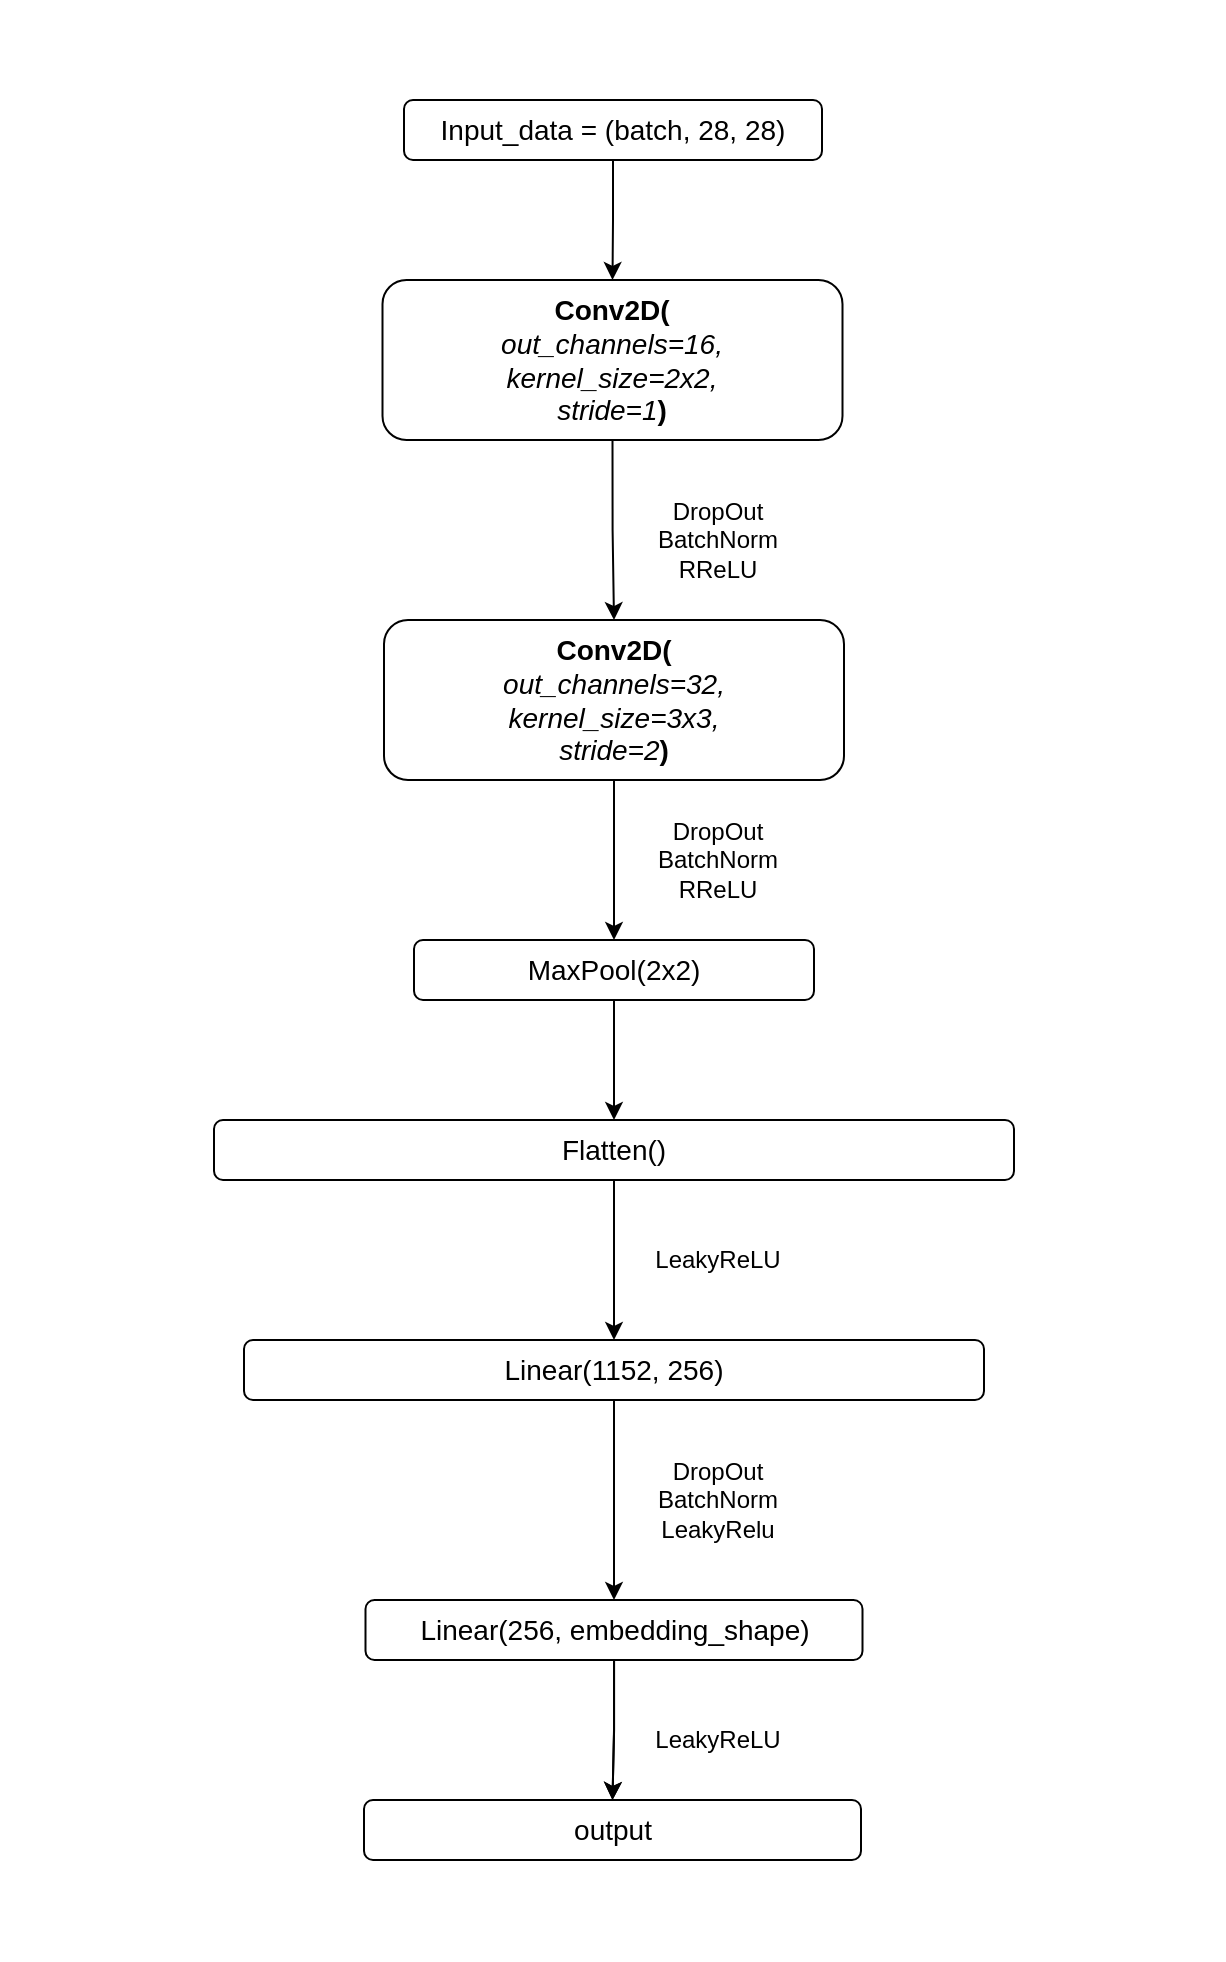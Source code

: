 <mxfile version="25.0.3">
  <diagram name="Страница — 1" id="6RRGArd5ejupmYxC7On3">
    <mxGraphModel dx="2275" dy="1148" grid="1" gridSize="10" guides="1" tooltips="1" connect="1" arrows="1" fold="1" page="1" pageScale="1" pageWidth="827" pageHeight="1169" math="0" shadow="0">
      <root>
        <mxCell id="0" />
        <mxCell id="1" parent="0" />
        <mxCell id="istmoqi0lhrLaOZ3RUV9-29" value="" style="rounded=0;whiteSpace=wrap;html=1;strokeColor=none;" vertex="1" parent="1">
          <mxGeometry x="107.75" y="40" width="611" height="980" as="geometry" />
        </mxCell>
        <mxCell id="istmoqi0lhrLaOZ3RUV9-6" style="edgeStyle=orthogonalEdgeStyle;rounded=0;orthogonalLoop=1;jettySize=auto;html=1;exitX=0.5;exitY=1;exitDx=0;exitDy=0;entryX=0.5;entryY=0;entryDx=0;entryDy=0;" edge="1" parent="1" source="istmoqi0lhrLaOZ3RUV9-1" target="istmoqi0lhrLaOZ3RUV9-23">
          <mxGeometry relative="1" as="geometry">
            <mxPoint x="413.255" y="290.0" as="targetPoint" />
          </mxGeometry>
        </mxCell>
        <mxCell id="istmoqi0lhrLaOZ3RUV9-1" value="&lt;div style=&quot;&quot;&gt;&lt;font style=&quot;font-size: 14px;&quot;&gt;&lt;b style=&quot;background-color: initial;&quot;&gt;Conv2D&lt;/b&gt;&lt;span style=&quot;background-color: initial;&quot;&gt;&lt;b&gt;(&lt;/b&gt;&lt;/span&gt;&lt;/font&gt;&lt;/div&gt;&lt;div style=&quot;&quot;&gt;&lt;i&gt;&lt;font style=&quot;font-size: 14px;&quot;&gt;out_channels=16,&lt;/font&gt;&lt;/i&gt;&lt;/div&gt;&lt;div style=&quot;&quot;&gt;&lt;i&gt;&lt;font style=&quot;font-size: 14px;&quot;&gt;kernel_size=2x2,&lt;/font&gt;&lt;/i&gt;&lt;/div&gt;&lt;div style=&quot;&quot;&gt;&lt;font style=&quot;font-size: 14px;&quot;&gt;&lt;i style=&quot;&quot;&gt;stride=1&lt;/i&gt;&lt;span style=&quot;background-color: initial;&quot;&gt;&lt;b style=&quot;&quot;&gt;)&lt;/b&gt;&lt;/span&gt;&lt;/font&gt;&lt;/div&gt;" style="rounded=1;whiteSpace=wrap;html=1;" vertex="1" parent="1">
          <mxGeometry x="298.25" y="180" width="230" height="80" as="geometry" />
        </mxCell>
        <mxCell id="istmoqi0lhrLaOZ3RUV9-3" style="edgeStyle=orthogonalEdgeStyle;rounded=0;orthogonalLoop=1;jettySize=auto;html=1;exitX=0.5;exitY=1;exitDx=0;exitDy=0;entryX=0.5;entryY=0;entryDx=0;entryDy=0;" edge="1" parent="1" source="istmoqi0lhrLaOZ3RUV9-2" target="istmoqi0lhrLaOZ3RUV9-1">
          <mxGeometry relative="1" as="geometry" />
        </mxCell>
        <mxCell id="istmoqi0lhrLaOZ3RUV9-2" value="&lt;font style=&quot;font-size: 14px;&quot;&gt;Input_data = (batch, 28, 28)&lt;/font&gt;" style="rounded=1;whiteSpace=wrap;html=1;" vertex="1" parent="1">
          <mxGeometry x="309" y="90" width="209" height="30" as="geometry" />
        </mxCell>
        <mxCell id="istmoqi0lhrLaOZ3RUV9-11" style="edgeStyle=orthogonalEdgeStyle;rounded=0;orthogonalLoop=1;jettySize=auto;html=1;exitX=0.5;exitY=1;exitDx=0;exitDy=0;entryX=0.5;entryY=0;entryDx=0;entryDy=0;" edge="1" parent="1" source="istmoqi0lhrLaOZ3RUV9-8" target="istmoqi0lhrLaOZ3RUV9-9">
          <mxGeometry relative="1" as="geometry" />
        </mxCell>
        <mxCell id="istmoqi0lhrLaOZ3RUV9-8" value="&lt;span style=&quot;font-size: 14px;&quot;&gt;MaxPool(2x2)&lt;/span&gt;" style="rounded=1;whiteSpace=wrap;html=1;" vertex="1" parent="1">
          <mxGeometry x="314" y="510" width="200" height="30" as="geometry" />
        </mxCell>
        <mxCell id="istmoqi0lhrLaOZ3RUV9-20" style="edgeStyle=orthogonalEdgeStyle;rounded=0;orthogonalLoop=1;jettySize=auto;html=1;exitX=0.5;exitY=1;exitDx=0;exitDy=0;entryX=0.5;entryY=0;entryDx=0;entryDy=0;" edge="1" parent="1" source="istmoqi0lhrLaOZ3RUV9-9" target="istmoqi0lhrLaOZ3RUV9-13">
          <mxGeometry relative="1" as="geometry" />
        </mxCell>
        <mxCell id="istmoqi0lhrLaOZ3RUV9-9" value="&lt;span style=&quot;font-size: 14px;&quot;&gt;Flatten()&lt;/span&gt;" style="rounded=1;whiteSpace=wrap;html=1;" vertex="1" parent="1">
          <mxGeometry x="214" y="600" width="400" height="30" as="geometry" />
        </mxCell>
        <mxCell id="istmoqi0lhrLaOZ3RUV9-21" style="edgeStyle=orthogonalEdgeStyle;rounded=0;orthogonalLoop=1;jettySize=auto;html=1;exitX=0.5;exitY=1;exitDx=0;exitDy=0;entryX=0.5;entryY=0;entryDx=0;entryDy=0;" edge="1" parent="1" source="istmoqi0lhrLaOZ3RUV9-13" target="istmoqi0lhrLaOZ3RUV9-14">
          <mxGeometry relative="1" as="geometry" />
        </mxCell>
        <mxCell id="istmoqi0lhrLaOZ3RUV9-13" value="&lt;span style=&quot;font-size: 14px;&quot;&gt;Linear(1152, 256)&lt;/span&gt;" style="rounded=1;whiteSpace=wrap;html=1;" vertex="1" parent="1">
          <mxGeometry x="229" y="710" width="370" height="30" as="geometry" />
        </mxCell>
        <mxCell id="istmoqi0lhrLaOZ3RUV9-22" style="edgeStyle=orthogonalEdgeStyle;rounded=0;orthogonalLoop=1;jettySize=auto;html=1;exitX=0.5;exitY=1;exitDx=0;exitDy=0;entryX=0.5;entryY=0;entryDx=0;entryDy=0;" edge="1" parent="1" source="istmoqi0lhrLaOZ3RUV9-14" target="istmoqi0lhrLaOZ3RUV9-30">
          <mxGeometry relative="1" as="geometry">
            <mxPoint x="413.25" y="950" as="targetPoint" />
          </mxGeometry>
        </mxCell>
        <mxCell id="istmoqi0lhrLaOZ3RUV9-38" value="" style="edgeStyle=orthogonalEdgeStyle;rounded=0;orthogonalLoop=1;jettySize=auto;html=1;" edge="1" parent="1" source="istmoqi0lhrLaOZ3RUV9-14" target="istmoqi0lhrLaOZ3RUV9-30">
          <mxGeometry relative="1" as="geometry" />
        </mxCell>
        <mxCell id="istmoqi0lhrLaOZ3RUV9-14" value="&lt;span style=&quot;font-size: 14px;&quot;&gt;Linear(256, embedding_shape)&lt;/span&gt;" style="rounded=1;whiteSpace=wrap;html=1;" vertex="1" parent="1">
          <mxGeometry x="289.75" y="840" width="248.5" height="30" as="geometry" />
        </mxCell>
        <mxCell id="istmoqi0lhrLaOZ3RUV9-33" style="edgeStyle=orthogonalEdgeStyle;rounded=0;orthogonalLoop=1;jettySize=auto;html=1;exitX=0.5;exitY=1;exitDx=0;exitDy=0;entryX=0.5;entryY=0;entryDx=0;entryDy=0;" edge="1" parent="1" source="istmoqi0lhrLaOZ3RUV9-23" target="istmoqi0lhrLaOZ3RUV9-8">
          <mxGeometry relative="1" as="geometry" />
        </mxCell>
        <mxCell id="istmoqi0lhrLaOZ3RUV9-23" value="&lt;div style=&quot;&quot;&gt;&lt;font style=&quot;font-size: 14px;&quot;&gt;&lt;b style=&quot;background-color: initial;&quot;&gt;Conv2D&lt;/b&gt;&lt;span style=&quot;background-color: initial;&quot;&gt;&lt;b&gt;(&lt;/b&gt;&lt;/span&gt;&lt;/font&gt;&lt;/div&gt;&lt;div style=&quot;&quot;&gt;&lt;i&gt;&lt;font style=&quot;font-size: 14px;&quot;&gt;out_channels=32,&lt;/font&gt;&lt;/i&gt;&lt;/div&gt;&lt;div style=&quot;&quot;&gt;&lt;i&gt;&lt;font style=&quot;font-size: 14px;&quot;&gt;kernel_size=3x3,&lt;/font&gt;&lt;/i&gt;&lt;/div&gt;&lt;div style=&quot;&quot;&gt;&lt;font style=&quot;font-size: 14px;&quot;&gt;&lt;i style=&quot;&quot;&gt;stride=2&lt;/i&gt;&lt;span style=&quot;background-color: initial;&quot;&gt;&lt;b style=&quot;&quot;&gt;)&lt;/b&gt;&lt;/span&gt;&lt;/font&gt;&lt;/div&gt;" style="rounded=1;whiteSpace=wrap;html=1;" vertex="1" parent="1">
          <mxGeometry x="299" y="350" width="230" height="80" as="geometry" />
        </mxCell>
        <mxCell id="istmoqi0lhrLaOZ3RUV9-30" value="&lt;span style=&quot;font-size: 14px;&quot;&gt;output&lt;/span&gt;" style="rounded=1;whiteSpace=wrap;html=1;" vertex="1" parent="1">
          <mxGeometry x="289" y="940" width="248.5" height="30" as="geometry" />
        </mxCell>
        <mxCell id="istmoqi0lhrLaOZ3RUV9-32" value="&lt;div&gt;DropOut&lt;/div&gt;BatchNorm&lt;div&gt;RReLU&lt;/div&gt;" style="text;html=1;align=center;verticalAlign=middle;whiteSpace=wrap;rounded=0;" vertex="1" parent="1">
          <mxGeometry x="414" y="450" width="104" height="40" as="geometry" />
        </mxCell>
        <mxCell id="istmoqi0lhrLaOZ3RUV9-34" value="&lt;div&gt;&lt;span style=&quot;background-color: initial;&quot;&gt;LeakyReLU&lt;/span&gt;&lt;/div&gt;" style="text;html=1;align=center;verticalAlign=middle;whiteSpace=wrap;rounded=0;" vertex="1" parent="1">
          <mxGeometry x="414" y="650" width="104" height="40" as="geometry" />
        </mxCell>
        <mxCell id="istmoqi0lhrLaOZ3RUV9-35" value="&lt;div&gt;DropOut&lt;/div&gt;BatchNorm&lt;div&gt;RReLU&lt;/div&gt;" style="text;html=1;align=center;verticalAlign=middle;whiteSpace=wrap;rounded=0;" vertex="1" parent="1">
          <mxGeometry x="414" y="290" width="104" height="40" as="geometry" />
        </mxCell>
        <mxCell id="istmoqi0lhrLaOZ3RUV9-36" value="&lt;div&gt;DropOut&lt;/div&gt;BatchNorm&lt;div&gt;LeakyRelu&lt;/div&gt;" style="text;html=1;align=center;verticalAlign=middle;whiteSpace=wrap;rounded=0;" vertex="1" parent="1">
          <mxGeometry x="414" y="770" width="104" height="40" as="geometry" />
        </mxCell>
        <mxCell id="istmoqi0lhrLaOZ3RUV9-39" value="&lt;div&gt;&lt;span style=&quot;background-color: initial;&quot;&gt;LeakyReLU&lt;/span&gt;&lt;/div&gt;" style="text;html=1;align=center;verticalAlign=middle;whiteSpace=wrap;rounded=0;" vertex="1" parent="1">
          <mxGeometry x="414" y="890" width="104" height="40" as="geometry" />
        </mxCell>
      </root>
    </mxGraphModel>
  </diagram>
</mxfile>
